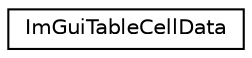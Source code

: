 digraph "Graphical Class Hierarchy"
{
 // LATEX_PDF_SIZE
  edge [fontname="Helvetica",fontsize="10",labelfontname="Helvetica",labelfontsize="10"];
  node [fontname="Helvetica",fontsize="10",shape=record];
  rankdir="LR";
  Node0 [label="ImGuiTableCellData",height=0.2,width=0.4,color="black", fillcolor="white", style="filled",URL="$struct_im_gui_table_cell_data.html",tooltip=" "];
}
